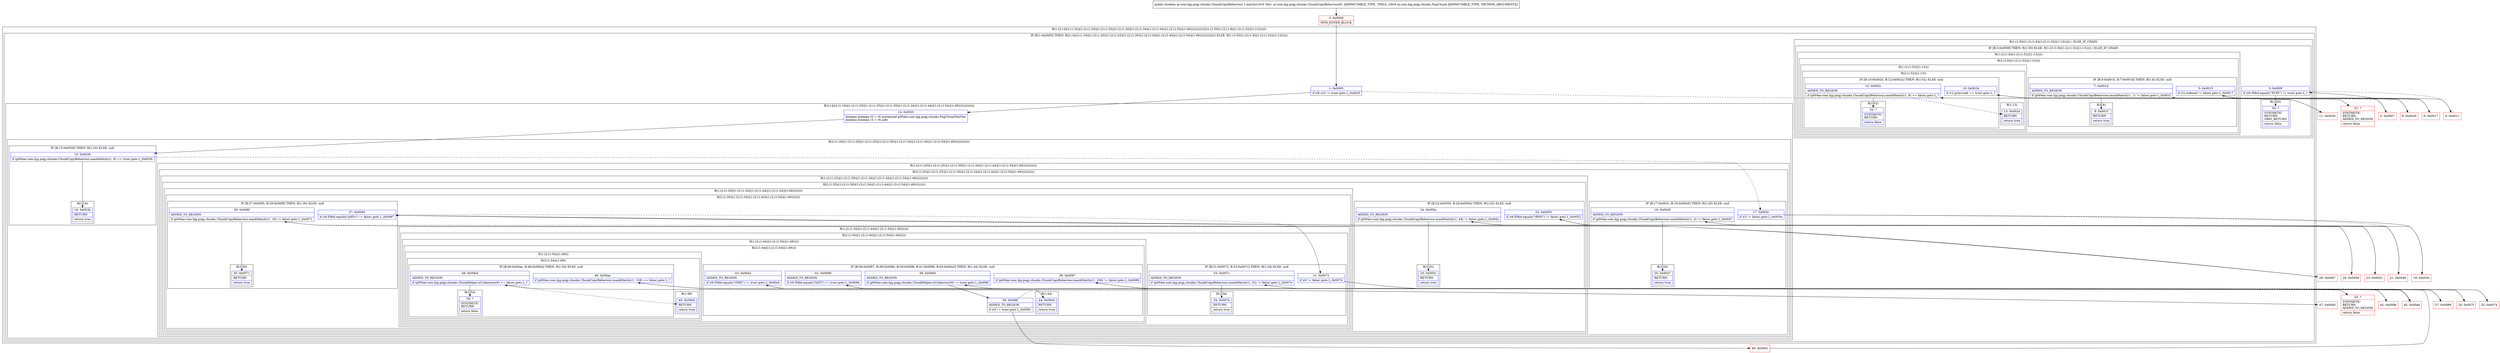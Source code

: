 digraph "CFG forar.com.hjg.pngj.chunks.ChunkCopyBehaviour.1.match(Lar\/com\/hjg\/pngj\/chunks\/PngChunk;)Z" {
subgraph cluster_Region_1040373037 {
label = "R(1:(2:14|(2:(1:16)|(1:(2:(1:20)|(1:(2:(1:25)|(1:(2:(1:30)|(1:(2:(1:34)|(1:(2:(1:44)|(1:(2:(1:54)|(1:49)))))))))))))))(1:(1:50)(1:(2:(1:8)|(1:(2:(1:52)|(1:13)))))))";
node [shape=record,color=blue];
subgraph cluster_IfRegion_2132487087 {
label = "IF [B:1:0x0005] THEN: R(2:14|(2:(1:16)|(1:(2:(1:20)|(1:(2:(1:25)|(1:(2:(1:30)|(1:(2:(1:34)|(1:(2:(1:44)|(1:(2:(1:54)|(1:49))))))))))))))) ELSE: R(1:(1:50)(1:(2:(1:8)|(1:(2:(1:52)|(1:13))))))";
node [shape=record,color=blue];
Node_1 [shape=record,label="{1\:\ 0x0005|if (r6.crit != true) goto L_0x002f\l}"];
subgraph cluster_Region_1004502998 {
label = "R(2:14|(2:(1:16)|(1:(2:(1:20)|(1:(2:(1:25)|(1:(2:(1:30)|(1:(2:(1:34)|(1:(2:(1:44)|(1:(2:(1:54)|(1:49)))))))))))))))";
node [shape=record,color=blue];
Node_14 [shape=record,label="{14\:\ 0x002f|boolean boolean r0 = r6 instanceof p004ar.com.hjg.pngj.chunks.PngChunkTextVar\lboolean boolean r3 = r6.safe\l}"];
subgraph cluster_Region_16980274 {
label = "R(2:(1:16)|(1:(2:(1:20)|(1:(2:(1:25)|(1:(2:(1:30)|(1:(2:(1:34)|(1:(2:(1:44)|(1:(2:(1:54)|(1:49))))))))))))))";
node [shape=record,color=blue];
subgraph cluster_IfRegion_1419975436 {
label = "IF [B:15:0x0039] THEN: R(1:16) ELSE: null";
node [shape=record,color=blue];
Node_15 [shape=record,label="{15\:\ 0x0039|if (p004ar.com.hjg.pngj.chunks.ChunkCopyBehaviour.maskMatch(r1, 8) == true) goto L_0x003b\l}"];
subgraph cluster_Region_2082477832 {
label = "R(1:16)";
node [shape=record,color=blue];
Node_16 [shape=record,label="{16\:\ 0x003b|RETURN\l|return true\l}"];
}
}
subgraph cluster_Region_1514151280 {
label = "R(1:(2:(1:20)|(1:(2:(1:25)|(1:(2:(1:30)|(1:(2:(1:34)|(1:(2:(1:44)|(1:(2:(1:54)|(1:49)))))))))))))";
node [shape=record,color=blue];
subgraph cluster_Region_1133725059 {
label = "R(2:(1:20)|(1:(2:(1:25)|(1:(2:(1:30)|(1:(2:(1:34)|(1:(2:(1:44)|(1:(2:(1:54)|(1:49))))))))))))";
node [shape=record,color=blue];
subgraph cluster_IfRegion_533026494 {
label = "IF [B:17:0x003c, B:19:0x0045] THEN: R(1:20) ELSE: null";
node [shape=record,color=blue];
Node_17 [shape=record,label="{17\:\ 0x003c|if (r3 != false) goto L_0x003e\l}"];
Node_19 [shape=record,label="{19\:\ 0x0045|ADDED_TO_REGION\l|if (p004ar.com.hjg.pngj.chunks.ChunkCopyBehaviour.maskMatch(r1, 4) != false) goto L_0x0047\l}"];
subgraph cluster_Region_254041478 {
label = "R(1:20)";
node [shape=record,color=blue];
Node_20 [shape=record,label="{20\:\ 0x0047|RETURN\l|return true\l}"];
}
}
subgraph cluster_Region_1933611837 {
label = "R(1:(2:(1:25)|(1:(2:(1:30)|(1:(2:(1:34)|(1:(2:(1:44)|(1:(2:(1:54)|(1:49)))))))))))";
node [shape=record,color=blue];
subgraph cluster_Region_691125176 {
label = "R(2:(1:25)|(1:(2:(1:30)|(1:(2:(1:34)|(1:(2:(1:44)|(1:(2:(1:54)|(1:49))))))))))";
node [shape=record,color=blue];
subgraph cluster_IfRegion_1893162048 {
label = "IF [B:22:0x0050, B:24:0x005a] THEN: R(1:25) ELSE: null";
node [shape=record,color=blue];
Node_22 [shape=record,label="{22\:\ 0x0050|if (r6.f58id.equals(\"tRNS\") != false) goto L_0x0052\l}"];
Node_24 [shape=record,label="{24\:\ 0x005a|ADDED_TO_REGION\l|if (p004ar.com.hjg.pngj.chunks.ChunkCopyBehaviour.maskMatch(r1, 64) != false) goto L_0x005c\l}"];
subgraph cluster_Region_1563621297 {
label = "R(1:25)";
node [shape=record,color=blue];
Node_25 [shape=record,label="{25\:\ 0x005c|RETURN\l|return true\l}"];
}
}
subgraph cluster_Region_706502225 {
label = "R(1:(2:(1:30)|(1:(2:(1:34)|(1:(2:(1:44)|(1:(2:(1:54)|(1:49)))))))))";
node [shape=record,color=blue];
subgraph cluster_Region_240442577 {
label = "R(2:(1:30)|(1:(2:(1:34)|(1:(2:(1:44)|(1:(2:(1:54)|(1:49))))))))";
node [shape=record,color=blue];
subgraph cluster_IfRegion_1152103431 {
label = "IF [B:27:0x0065, B:29:0x006f] THEN: R(1:30) ELSE: null";
node [shape=record,color=blue];
Node_27 [shape=record,label="{27\:\ 0x0065|if (r6.f58id.equals(\"pHYs\") != false) goto L_0x0067\l}"];
Node_29 [shape=record,label="{29\:\ 0x006f|ADDED_TO_REGION\l|if (p004ar.com.hjg.pngj.chunks.ChunkCopyBehaviour.maskMatch(r1, 16) != false) goto L_0x0071\l}"];
subgraph cluster_Region_250502236 {
label = "R(1:30)";
node [shape=record,color=blue];
Node_30 [shape=record,label="{30\:\ 0x0071|RETURN\l|return true\l}"];
}
}
subgraph cluster_Region_1179149574 {
label = "R(1:(2:(1:34)|(1:(2:(1:44)|(1:(2:(1:54)|(1:49)))))))";
node [shape=record,color=blue];
subgraph cluster_Region_1850903370 {
label = "R(2:(1:34)|(1:(2:(1:44)|(1:(2:(1:54)|(1:49))))))";
node [shape=record,color=blue];
subgraph cluster_IfRegion_913825238 {
label = "IF [B:31:0x0072, B:33:0x007c] THEN: R(1:34) ELSE: null";
node [shape=record,color=blue];
Node_31 [shape=record,label="{31\:\ 0x0072|if (r0 != false) goto L_0x0074\l}"];
Node_33 [shape=record,label="{33\:\ 0x007c|ADDED_TO_REGION\l|if (p004ar.com.hjg.pngj.chunks.ChunkCopyBehaviour.maskMatch(r1, 32) != false) goto L_0x007e\l}"];
subgraph cluster_Region_2009075979 {
label = "R(1:34)";
node [shape=record,color=blue];
Node_34 [shape=record,label="{34\:\ 0x007e|RETURN\l|return true\l}"];
}
}
subgraph cluster_Region_196128531 {
label = "R(1:(2:(1:44)|(1:(2:(1:54)|(1:49)))))";
node [shape=record,color=blue];
subgraph cluster_Region_248879926 {
label = "R(2:(1:44)|(1:(2:(1:54)|(1:49))))";
node [shape=record,color=blue];
subgraph cluster_IfRegion_474713476 {
label = "IF [B:36:0x0087, B:38:0x008d, B:39:0x008f, B:41:0x0099, B:43:0x00a3] THEN: R(1:44) ELSE: null";
node [shape=record,color=blue];
Node_36 [shape=record,label="{36\:\ 0x0087|if (p004ar.com.hjg.pngj.chunks.ChunkCopyBehaviour.maskMatch(r1, 256) != false) goto L_0x0089\l}"];
Node_38 [shape=record,label="{38\:\ 0x008d|ADDED_TO_REGION\l|if (p004ar.com.hjg.pngj.chunks.ChunkHelper.isUnknown(r6) != true) goto L_0x008f\l}"];
Node_39 [shape=record,label="{39\:\ 0x008f|ADDED_TO_REGION\l|if (r0 != true) goto L_0x0091\l}"];
Node_41 [shape=record,label="{41\:\ 0x0099|ADDED_TO_REGION\l|if (r6.f58id.equals(\"hIST\") != true) goto L_0x009b\l}"];
Node_43 [shape=record,label="{43\:\ 0x00a3|ADDED_TO_REGION\l|if (r6.f58id.equals(\"tIME\") != true) goto L_0x00a5\l}"];
subgraph cluster_Region_1957120381 {
label = "R(1:44)";
node [shape=record,color=blue];
Node_44 [shape=record,label="{44\:\ 0x00a5|RETURN\l|return true\l}"];
}
}
subgraph cluster_Region_60311211 {
label = "R(1:(2:(1:54)|(1:49)))";
node [shape=record,color=blue];
subgraph cluster_Region_232700412 {
label = "R(2:(1:54)|(1:49))";
node [shape=record,color=blue];
subgraph cluster_IfRegion_795905882 {
label = "IF [B:46:0x00ae, B:48:0x00b4] THEN: R(1:54) ELSE: null";
node [shape=record,color=blue];
Node_46 [shape=record,label="{46\:\ 0x00ae|if (p004ar.com.hjg.pngj.chunks.ChunkCopyBehaviour.maskMatch(r1, 128) == false) goto L_?\l}"];
Node_48 [shape=record,label="{48\:\ 0x00b4|ADDED_TO_REGION\l|if (p004ar.com.hjg.pngj.chunks.ChunkHelper.isUnknown(r6) == false) goto L_?\l}"];
subgraph cluster_Region_1641203560 {
label = "R(1:54)";
node [shape=record,color=blue];
Node_54 [shape=record,label="{54\:\ ?|SYNTHETIC\lRETURN\l|return false\l}"];
}
}
subgraph cluster_Region_549353703 {
label = "R(1:49)";
node [shape=record,color=blue];
Node_49 [shape=record,label="{49\:\ 0x00b6|RETURN\l|return true\l}"];
}
}
}
}
}
}
}
}
}
}
}
}
}
}
}
subgraph cluster_Region_1490494549 {
label = "R(1:(1:50)(1:(2:(1:8)|(1:(2:(1:52)|(1:13)))))) | ELSE_IF_CHAIN\l";
node [shape=record,color=blue];
subgraph cluster_IfRegion_1937140298 {
label = "IF [B:3:0x000f] THEN: R(1:50) ELSE: R(1:(2:(1:8)|(1:(2:(1:52)|(1:13))))) | ELSE_IF_CHAIN\l";
node [shape=record,color=blue];
Node_3 [shape=record,label="{3\:\ 0x000f|if (r6.f58id.equals(\"PLTE\") != true) goto L_?\l}"];
subgraph cluster_Region_73927371 {
label = "R(1:50)";
node [shape=record,color=blue];
Node_50 [shape=record,label="{50\:\ ?|SYNTHETIC\lRETURN\lORIG_RETURN\l|return false\l}"];
}
subgraph cluster_Region_1463952353 {
label = "R(1:(2:(1:8)|(1:(2:(1:52)|(1:13)))))";
node [shape=record,color=blue];
subgraph cluster_Region_920010960 {
label = "R(2:(1:8)|(1:(2:(1:52)|(1:13))))";
node [shape=record,color=blue];
subgraph cluster_IfRegion_1983006842 {
label = "IF [B:5:0x0015, B:7:0x001d] THEN: R(1:8) ELSE: null";
node [shape=record,color=blue];
Node_5 [shape=record,label="{5\:\ 0x0015|if (r2.indexed != false) goto L_0x0017\l}"];
Node_7 [shape=record,label="{7\:\ 0x001d|ADDED_TO_REGION\l|if (p004ar.com.hjg.pngj.chunks.ChunkCopyBehaviour.maskMatch(r1, 1) != false) goto L_0x001f\l}"];
subgraph cluster_Region_851978789 {
label = "R(1:8)";
node [shape=record,color=blue];
Node_8 [shape=record,label="{8\:\ 0x001f|RETURN\l|return true\l}"];
}
}
subgraph cluster_Region_1951615670 {
label = "R(1:(2:(1:52)|(1:13)))";
node [shape=record,color=blue];
subgraph cluster_Region_1887917100 {
label = "R(2:(1:52)|(1:13))";
node [shape=record,color=blue];
subgraph cluster_IfRegion_336770014 {
label = "IF [B:10:0x0024, B:12:0x002c] THEN: R(1:52) ELSE: null";
node [shape=record,color=blue];
Node_10 [shape=record,label="{10\:\ 0x0024|if (r2.greyscale == true) goto L_?\l}"];
Node_12 [shape=record,label="{12\:\ 0x002c|ADDED_TO_REGION\l|if (p004ar.com.hjg.pngj.chunks.ChunkCopyBehaviour.maskMatch(r1, 8) == false) goto L_?\l}"];
subgraph cluster_Region_1735932539 {
label = "R(1:52)";
node [shape=record,color=blue];
Node_52 [shape=record,label="{52\:\ ?|SYNTHETIC\lRETURN\l|return false\l}"];
}
}
subgraph cluster_Region_160484056 {
label = "R(1:13)";
node [shape=record,color=blue];
Node_13 [shape=record,label="{13\:\ 0x002e|RETURN\l|return true\l}"];
}
}
}
}
}
}
}
}
}
Node_0 [shape=record,color=red,label="{0\:\ 0x0000|MTH_ENTER_BLOCK\l}"];
Node_2 [shape=record,color=red,label="{2\:\ 0x0007}"];
Node_4 [shape=record,color=red,label="{4\:\ 0x0011}"];
Node_6 [shape=record,color=red,label="{6\:\ 0x0017}"];
Node_9 [shape=record,color=red,label="{9\:\ 0x0020}"];
Node_11 [shape=record,color=red,label="{11\:\ 0x0026}"];
Node_18 [shape=record,color=red,label="{18\:\ 0x003e}"];
Node_21 [shape=record,color=red,label="{21\:\ 0x0048}"];
Node_23 [shape=record,color=red,label="{23\:\ 0x0052}"];
Node_26 [shape=record,color=red,label="{26\:\ 0x005d}"];
Node_28 [shape=record,color=red,label="{28\:\ 0x0067}"];
Node_32 [shape=record,color=red,label="{32\:\ 0x0074}"];
Node_35 [shape=record,color=red,label="{35\:\ 0x007f}"];
Node_37 [shape=record,color=red,label="{37\:\ 0x0089}"];
Node_40 [shape=record,color=red,label="{40\:\ 0x0091}"];
Node_42 [shape=record,color=red,label="{42\:\ 0x009b}"];
Node_45 [shape=record,color=red,label="{45\:\ 0x00a6}"];
Node_47 [shape=record,color=red,label="{47\:\ 0x00b0}"];
Node_51 [shape=record,color=red,label="{51\:\ ?|SYNTHETIC\lRETURN\lADDED_TO_REGION\l|return false\l}"];
Node_53 [shape=record,color=red,label="{53\:\ ?|SYNTHETIC\lRETURN\lADDED_TO_REGION\l|return false\l}"];
MethodNode[shape=record,label="{public boolean ar.com.hjg.pngj.chunks.ChunkCopyBehaviour.1.match((r5v0 'this' ar.com.hjg.pngj.chunks.ChunkCopyBehaviour$1 A[IMMUTABLE_TYPE, THIS]), (r6v0 ar.com.hjg.pngj.chunks.PngChunk A[IMMUTABLE_TYPE, METHOD_ARGUMENT])) }"];
MethodNode -> Node_0;
Node_1 -> Node_2[style=dashed];
Node_1 -> Node_14;
Node_14 -> Node_15;
Node_15 -> Node_16;
Node_15 -> Node_17[style=dashed];
Node_17 -> Node_18;
Node_17 -> Node_21[style=dashed];
Node_19 -> Node_20;
Node_19 -> Node_21[style=dashed];
Node_22 -> Node_23;
Node_22 -> Node_26[style=dashed];
Node_24 -> Node_25;
Node_24 -> Node_26[style=dashed];
Node_27 -> Node_28;
Node_27 -> Node_31[style=dashed];
Node_29 -> Node_30;
Node_29 -> Node_31[style=dashed];
Node_31 -> Node_32;
Node_31 -> Node_35[style=dashed];
Node_33 -> Node_34;
Node_33 -> Node_35[style=dashed];
Node_36 -> Node_37;
Node_36 -> Node_45[style=dashed];
Node_38 -> Node_39;
Node_38 -> Node_45[style=dashed];
Node_39 -> Node_40;
Node_39 -> Node_45[style=dashed];
Node_41 -> Node_42;
Node_41 -> Node_45[style=dashed];
Node_43 -> Node_44;
Node_43 -> Node_45[style=dashed];
Node_46 -> Node_47[style=dashed];
Node_46 -> Node_53;
Node_48 -> Node_49[style=dashed];
Node_48 -> Node_54;
Node_3 -> Node_4[style=dashed];
Node_3 -> Node_50;
Node_5 -> Node_6;
Node_5 -> Node_9[style=dashed];
Node_7 -> Node_8;
Node_7 -> Node_9[style=dashed];
Node_10 -> Node_11[style=dashed];
Node_10 -> Node_51;
Node_12 -> Node_13[style=dashed];
Node_12 -> Node_52;
Node_0 -> Node_1;
Node_2 -> Node_3;
Node_4 -> Node_5;
Node_6 -> Node_7;
Node_9 -> Node_10;
Node_11 -> Node_12;
Node_18 -> Node_19;
Node_21 -> Node_22;
Node_23 -> Node_24;
Node_26 -> Node_27;
Node_28 -> Node_29;
Node_32 -> Node_33;
Node_35 -> Node_36;
Node_37 -> Node_38;
Node_40 -> Node_41;
Node_42 -> Node_43;
Node_45 -> Node_46;
Node_47 -> Node_48;
}

